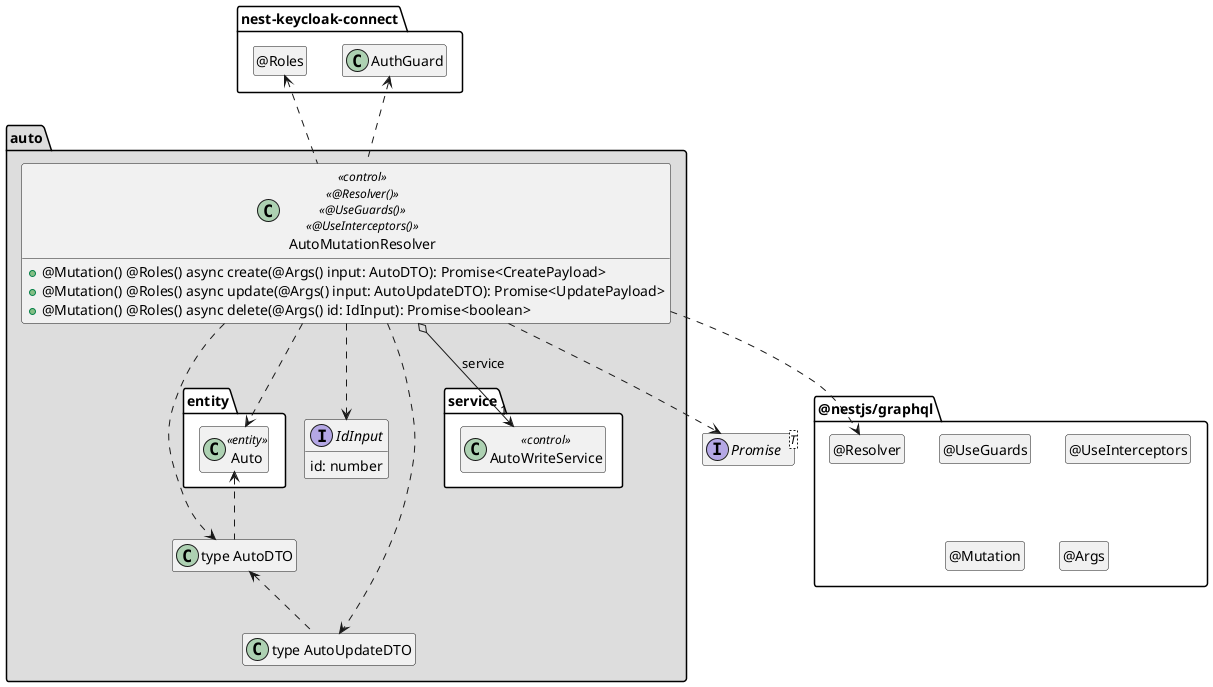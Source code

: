 @startuml Controller-Klasse

interface Promise<T>

package @nestjs/graphql {
  class "@Resolver" as Resolver
  hide Resolver circle

  class "@UseGuards" as UseGuards
  hide UseGuards circle

  class "@UseInterceptors" as UseInterceptors
  hide UseInterceptors circle

  class "@Mutation" as Mutation
  hide Mutation circle

  class "@Args" as Args
  hide Args circle
}

package nest-keycloak-connect {
  class AuthGuard
  class "@Roles" as Roles
  hide Roles circle
}

package auto #DDDDDD {
  package entity #FFFFFF {
    class Auto <<entity>>
  }

  package service #FFFFFF {
    class AutoWriteService << control >>
  }

  class "type AutoDTO" as AutoDTO
  class "type AutoUpdateDTO" as AutoUpdateDTO

     interface IdInput {
        id: number
    }


  class AutoMutationResolver << control >> << @Resolver() >> << @UseGuards() >> << @UseInterceptors() >> {
    + @Mutation() @Roles() async create(@Args() input: AutoDTO): Promise<CreatePayload>
    + @Mutation() @Roles() async update(@Args() input: AutoUpdateDTO): Promise<UpdatePayload>
    + @Mutation() @Roles() async delete(@Args() id: IdInput): Promise<boolean>
  }

  AutoMutationResolver o-down-> "1" AutoWriteService : service

  AutoMutationResolver ..> AutoDTO
  AutoMutationResolver ..> AutoUpdateDTO
  AutoMutationResolver ..> IdInput
  AutoMutationResolver ..> Auto
  AutoMutationResolver ..> Promise
  AutoMutationResolver ..> Resolver
  AutoMutationResolver .up.> AuthGuard
  AutoMutationResolver .up.> Roles

  AutoDTO .up.> Auto
  AutoUpdateDTO .up.> AutoDTO
}

hide empty members

@enduml
